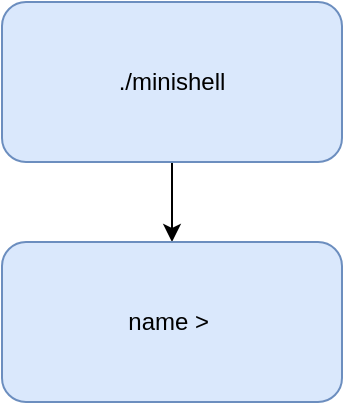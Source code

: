 <mxfile version="23.1.4" type="github">
  <diagram name="Page-1" id="GK6aCAxCoU3ya3uAB7br">
    <mxGraphModel dx="1449" dy="1121" grid="1" gridSize="10" guides="1" tooltips="1" connect="1" arrows="1" fold="1" page="1" pageScale="1" pageWidth="850" pageHeight="1100" math="0" shadow="0">
      <root>
        <mxCell id="0" />
        <mxCell id="1" parent="0" />
        <mxCell id="XuDKtZhECwmgFhSPbDCY-3" style="edgeStyle=orthogonalEdgeStyle;rounded=0;orthogonalLoop=1;jettySize=auto;html=1;exitX=0.5;exitY=1;exitDx=0;exitDy=0;entryX=0.5;entryY=0;entryDx=0;entryDy=0;" edge="1" parent="1" source="XuDKtZhECwmgFhSPbDCY-1" target="XuDKtZhECwmgFhSPbDCY-2">
          <mxGeometry relative="1" as="geometry" />
        </mxCell>
        <mxCell id="XuDKtZhECwmgFhSPbDCY-1" value="./minishell" style="rounded=1;whiteSpace=wrap;html=1;fillColor=#dae8fc;strokeColor=#6c8ebf;" vertex="1" parent="1">
          <mxGeometry x="320" y="40" width="170" height="80" as="geometry" />
        </mxCell>
        <mxCell id="XuDKtZhECwmgFhSPbDCY-2" value="name &amp;gt;&amp;nbsp;" style="rounded=1;whiteSpace=wrap;html=1;fillColor=#dae8fc;strokeColor=#6c8ebf;" vertex="1" parent="1">
          <mxGeometry x="320" y="160" width="170" height="80" as="geometry" />
        </mxCell>
      </root>
    </mxGraphModel>
  </diagram>
</mxfile>
